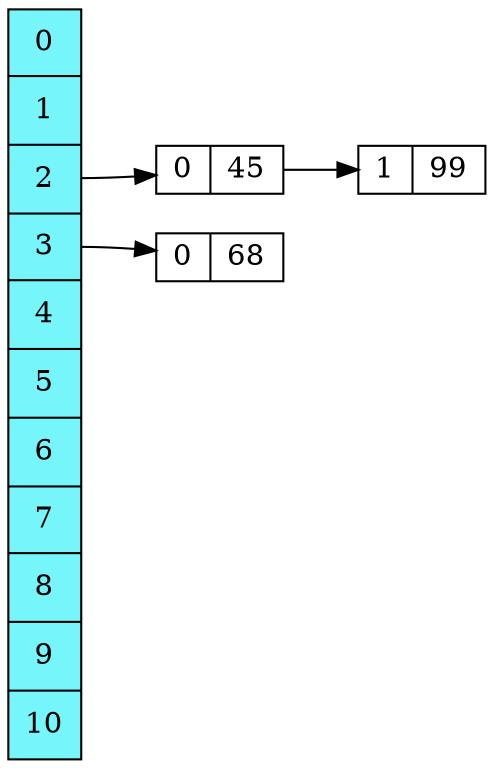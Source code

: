 digraph G{
	rankdir = LR
	node [shape=record, width=0.1, height=0.1]
	tabla [label = "<0> 0 | <1> 1 | <2> 2 | <3> 3 | <4> 4 | <5> 5 | <6> 6 | <7> 7 | <8> 8 | <9> 9 | <10> 10", height = 5, fillcolor = "#76F6FA" style=filled, fontcolor="#000000"];
	node[ width=0.8 ];
	node2_0 [label = "{<e> 0 | 45}" ]
	node2_1 [label = "{<e> 1 | 99}" ]
	node3_0 [label = "{<e> 0 | 68}" ]
	tabla:2 -> node2_0;
	node2_0 -> node2_1 
	tabla:3 -> node3_0;

}